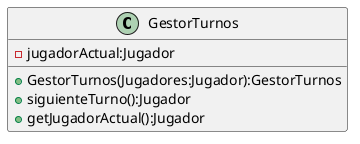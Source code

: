 @startuml
    class GestorTurnos {
        - jugadorActual:Jugador
        + GestorTurnos(Jugadores:Jugador):GestorTurnos
        + siguienteTurno():Jugador
        + getJugadorActual():Jugador
    }
@enduml
